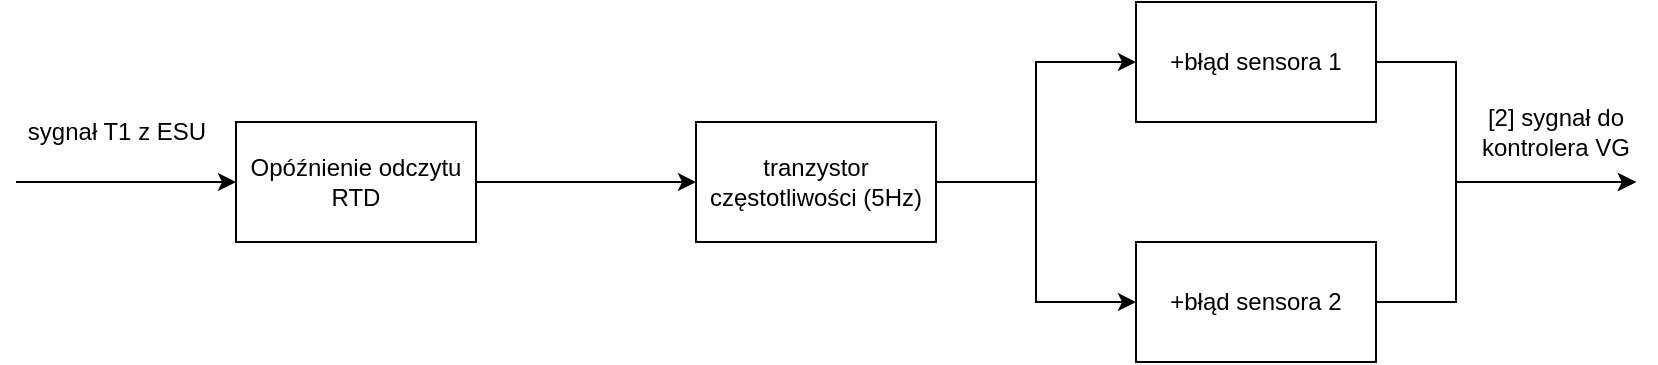 <mxfile version="20.5.3" type="device"><diagram id="NXCtkiss4u2_Aj_R5GKY" name="Strona-1"><mxGraphModel dx="1038" dy="547" grid="1" gridSize="10" guides="1" tooltips="1" connect="1" arrows="1" fold="1" page="1" pageScale="1" pageWidth="1169" pageHeight="827" math="0" shadow="0"><root><mxCell id="0"/><mxCell id="1" parent="0"/><mxCell id="942DbZejptaS7LvajfUi-1" value="" style="endArrow=classic;html=1;rounded=0;entryX=0;entryY=0.5;entryDx=0;entryDy=0;" edge="1" parent="1"><mxGeometry width="50" height="50" relative="1" as="geometry"><mxPoint x="110" y="300" as="sourcePoint"/><mxPoint x="220" y="300" as="targetPoint"/></mxGeometry></mxCell><mxCell id="942DbZejptaS7LvajfUi-2" value="sygnał T1 z ESU" style="text;html=1;align=center;verticalAlign=middle;resizable=0;points=[];autosize=1;strokeColor=none;fillColor=none;" vertex="1" parent="1"><mxGeometry x="105" y="260" width="110" height="30" as="geometry"/></mxCell><mxCell id="942DbZejptaS7LvajfUi-8" style="edgeStyle=orthogonalEdgeStyle;rounded=0;orthogonalLoop=1;jettySize=auto;html=1;" edge="1" parent="1" source="942DbZejptaS7LvajfUi-3" target="942DbZejptaS7LvajfUi-6"><mxGeometry relative="1" as="geometry"/></mxCell><mxCell id="942DbZejptaS7LvajfUi-9" style="edgeStyle=orthogonalEdgeStyle;rounded=0;orthogonalLoop=1;jettySize=auto;html=1;entryX=0;entryY=0.5;entryDx=0;entryDy=0;" edge="1" parent="1" source="942DbZejptaS7LvajfUi-3" target="942DbZejptaS7LvajfUi-7"><mxGeometry relative="1" as="geometry"/></mxCell><mxCell id="942DbZejptaS7LvajfUi-3" value="tranzystor częstotliwości (5Hz)" style="rounded=0;whiteSpace=wrap;html=1;" vertex="1" parent="1"><mxGeometry x="450" y="270" width="120" height="60" as="geometry"/></mxCell><mxCell id="942DbZejptaS7LvajfUi-4" value="" style="edgeStyle=orthogonalEdgeStyle;rounded=0;orthogonalLoop=1;jettySize=auto;html=1;" edge="1" parent="1" source="942DbZejptaS7LvajfUi-5" target="942DbZejptaS7LvajfUi-3"><mxGeometry relative="1" as="geometry"/></mxCell><mxCell id="942DbZejptaS7LvajfUi-5" value="Opóźnienie odczytu RTD" style="rounded=0;whiteSpace=wrap;html=1;" vertex="1" parent="1"><mxGeometry x="220" y="270" width="120" height="60" as="geometry"/></mxCell><mxCell id="942DbZejptaS7LvajfUi-10" style="edgeStyle=orthogonalEdgeStyle;rounded=0;orthogonalLoop=1;jettySize=auto;html=1;" edge="1" parent="1" source="942DbZejptaS7LvajfUi-6"><mxGeometry relative="1" as="geometry"><mxPoint x="920" y="300" as="targetPoint"/><Array as="points"><mxPoint x="830" y="240"/><mxPoint x="830" y="300"/><mxPoint x="920" y="300"/></Array></mxGeometry></mxCell><mxCell id="942DbZejptaS7LvajfUi-6" value="+błąd sensora 1" style="rounded=0;whiteSpace=wrap;html=1;" vertex="1" parent="1"><mxGeometry x="670" y="210" width="120" height="60" as="geometry"/></mxCell><mxCell id="942DbZejptaS7LvajfUi-11" style="edgeStyle=orthogonalEdgeStyle;rounded=0;orthogonalLoop=1;jettySize=auto;html=1;" edge="1" parent="1" source="942DbZejptaS7LvajfUi-7"><mxGeometry relative="1" as="geometry"><mxPoint x="920" y="300" as="targetPoint"/><Array as="points"><mxPoint x="830" y="360"/><mxPoint x="830" y="300"/></Array></mxGeometry></mxCell><mxCell id="942DbZejptaS7LvajfUi-7" value="+błąd sensora 2" style="rounded=0;whiteSpace=wrap;html=1;" vertex="1" parent="1"><mxGeometry x="670" y="330" width="120" height="60" as="geometry"/></mxCell><mxCell id="942DbZejptaS7LvajfUi-12" value="[2] sygnał do kontrolera VG" style="text;html=1;strokeColor=none;fillColor=none;align=center;verticalAlign=middle;whiteSpace=wrap;rounded=0;" vertex="1" parent="1"><mxGeometry x="830" y="260" width="100" height="30" as="geometry"/></mxCell></root></mxGraphModel></diagram></mxfile>